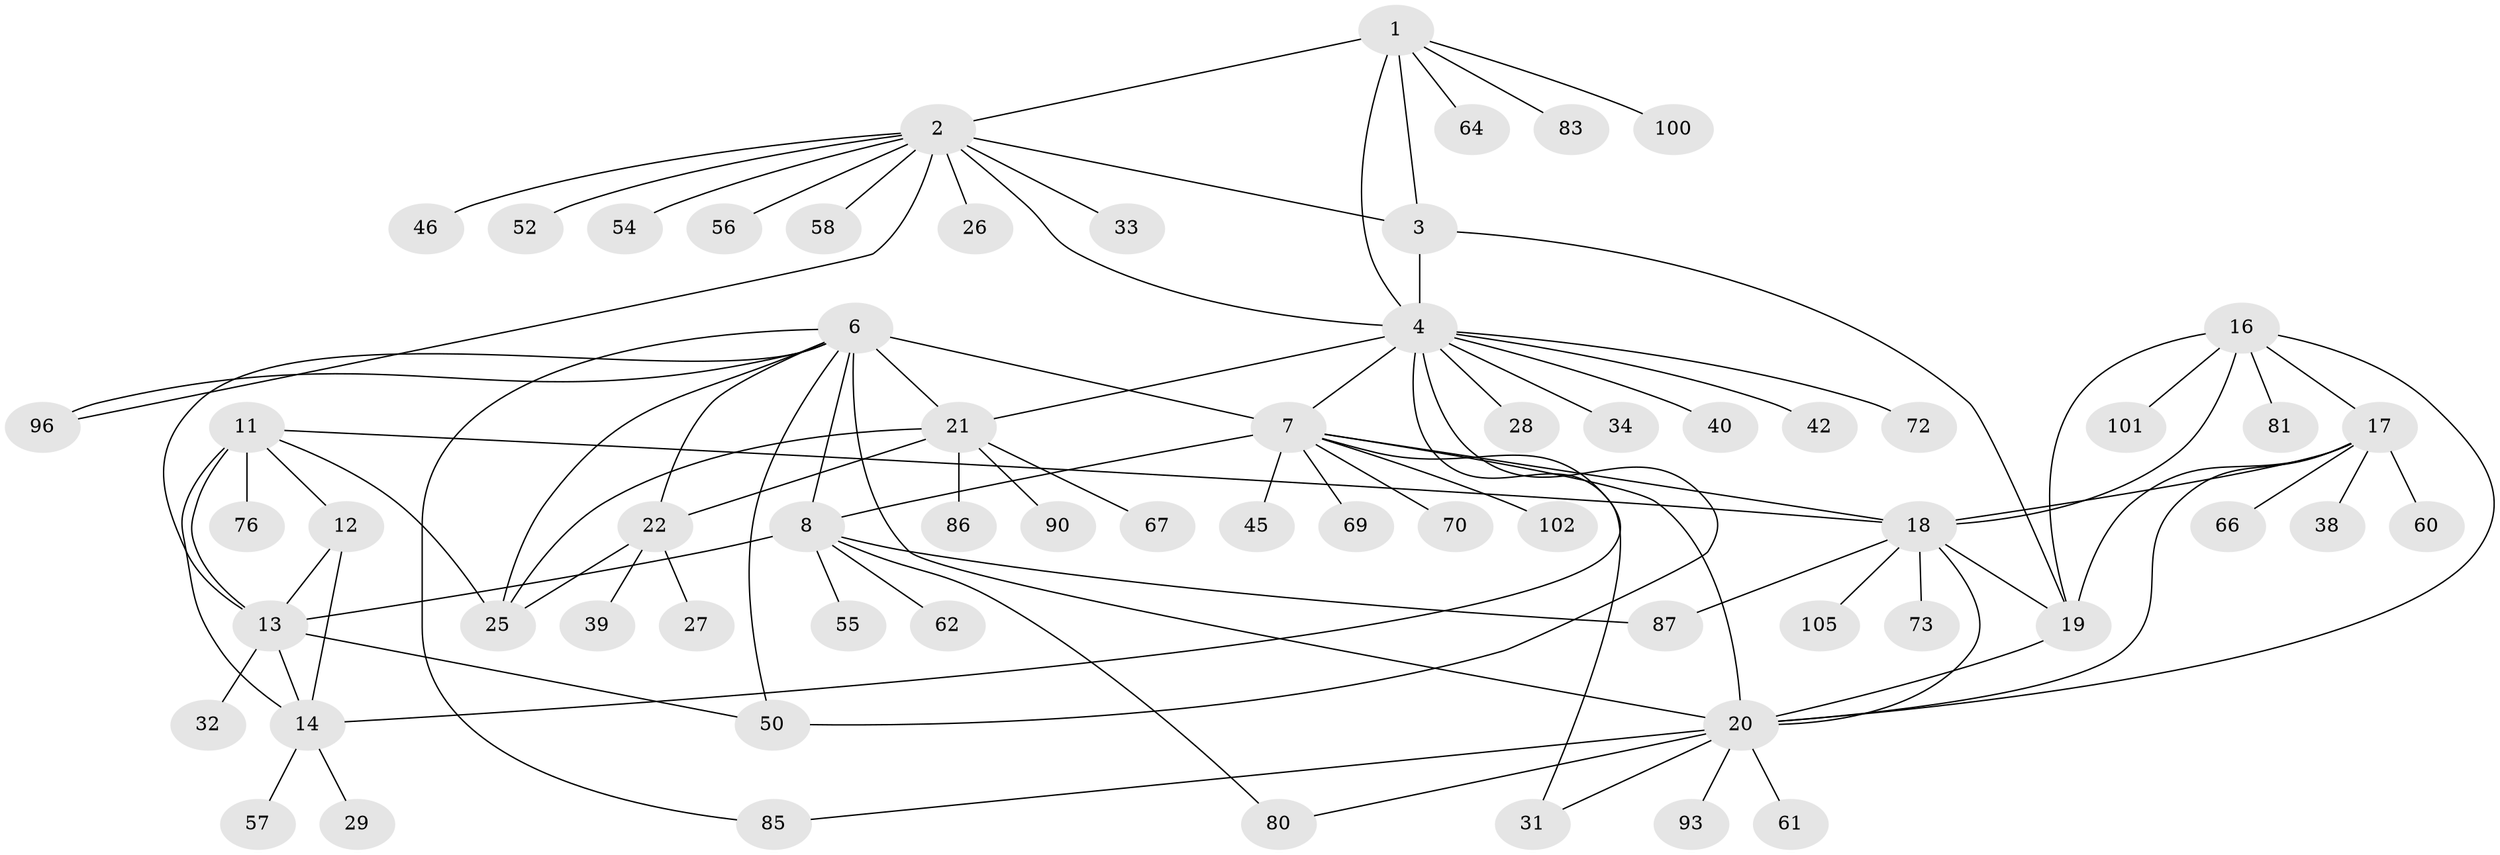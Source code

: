 // original degree distribution, {8: 0.05555555555555555, 12: 0.018518518518518517, 6: 0.06481481481481481, 4: 0.027777777777777776, 14: 0.009259259259259259, 9: 0.018518518518518517, 10: 0.009259259259259259, 7: 0.018518518518518517, 11: 0.009259259259259259, 5: 0.009259259259259259, 2: 0.2037037037037037, 1: 0.5462962962962963, 3: 0.009259259259259259}
// Generated by graph-tools (version 1.1) at 2025/19/03/04/25 18:19:54]
// undirected, 64 vertices, 94 edges
graph export_dot {
graph [start="1"]
  node [color=gray90,style=filled];
  1 [super="+41"];
  2;
  3 [super="+47"];
  4 [super="+5"];
  6 [super="+23+97"];
  7 [super="+10+9+68"];
  8;
  11 [super="+48"];
  12;
  13;
  14 [super="+15+75"];
  16;
  17;
  18;
  19 [super="+51+43+49"];
  20;
  21;
  22 [super="+24"];
  25 [super="+74+35"];
  26 [super="+37"];
  27 [super="+94"];
  28;
  29;
  31 [super="+53+108"];
  32;
  33;
  34;
  38;
  39;
  40 [super="+103"];
  42;
  45 [super="+89"];
  46 [super="+77"];
  50 [super="+78"];
  52 [super="+95"];
  54;
  55;
  56;
  57;
  58;
  60;
  61;
  62;
  64;
  66 [super="+82"];
  67;
  69;
  70;
  72 [super="+99"];
  73;
  76;
  80;
  81;
  83;
  85;
  86 [super="+91"];
  87;
  90;
  93;
  96;
  100;
  101;
  102;
  105;
  1 -- 2;
  1 -- 3;
  1 -- 4 [weight=2];
  1 -- 64;
  1 -- 83;
  1 -- 100;
  2 -- 3;
  2 -- 4 [weight=2];
  2 -- 26;
  2 -- 33;
  2 -- 46;
  2 -- 52;
  2 -- 54;
  2 -- 56;
  2 -- 58;
  2 -- 96;
  3 -- 4 [weight=2];
  3 -- 19;
  4 -- 34;
  4 -- 40;
  4 -- 72;
  4 -- 42;
  4 -- 21;
  4 -- 28;
  4 -- 50;
  4 -- 14;
  4 -- 7;
  6 -- 7 [weight=3];
  6 -- 8;
  6 -- 96;
  6 -- 13;
  6 -- 50;
  6 -- 20;
  6 -- 21;
  6 -- 22 [weight=2];
  6 -- 85;
  6 -- 25;
  7 -- 8 [weight=3];
  7 -- 69;
  7 -- 102;
  7 -- 45;
  7 -- 20;
  7 -- 31;
  7 -- 18;
  7 -- 70;
  8 -- 13;
  8 -- 55;
  8 -- 62;
  8 -- 80;
  8 -- 87;
  11 -- 12;
  11 -- 13;
  11 -- 14 [weight=2];
  11 -- 18;
  11 -- 76;
  11 -- 25;
  12 -- 13;
  12 -- 14 [weight=2];
  13 -- 14 [weight=2];
  13 -- 32;
  13 -- 50;
  14 -- 57;
  14 -- 29;
  16 -- 17;
  16 -- 18;
  16 -- 19;
  16 -- 20;
  16 -- 81;
  16 -- 101;
  17 -- 18;
  17 -- 19;
  17 -- 20;
  17 -- 38;
  17 -- 60;
  17 -- 66;
  18 -- 19;
  18 -- 20;
  18 -- 73;
  18 -- 87;
  18 -- 105;
  19 -- 20;
  20 -- 31;
  20 -- 61;
  20 -- 80;
  20 -- 85;
  20 -- 93;
  21 -- 22 [weight=2];
  21 -- 25;
  21 -- 67;
  21 -- 86;
  21 -- 90;
  22 -- 25 [weight=2];
  22 -- 27;
  22 -- 39;
}
